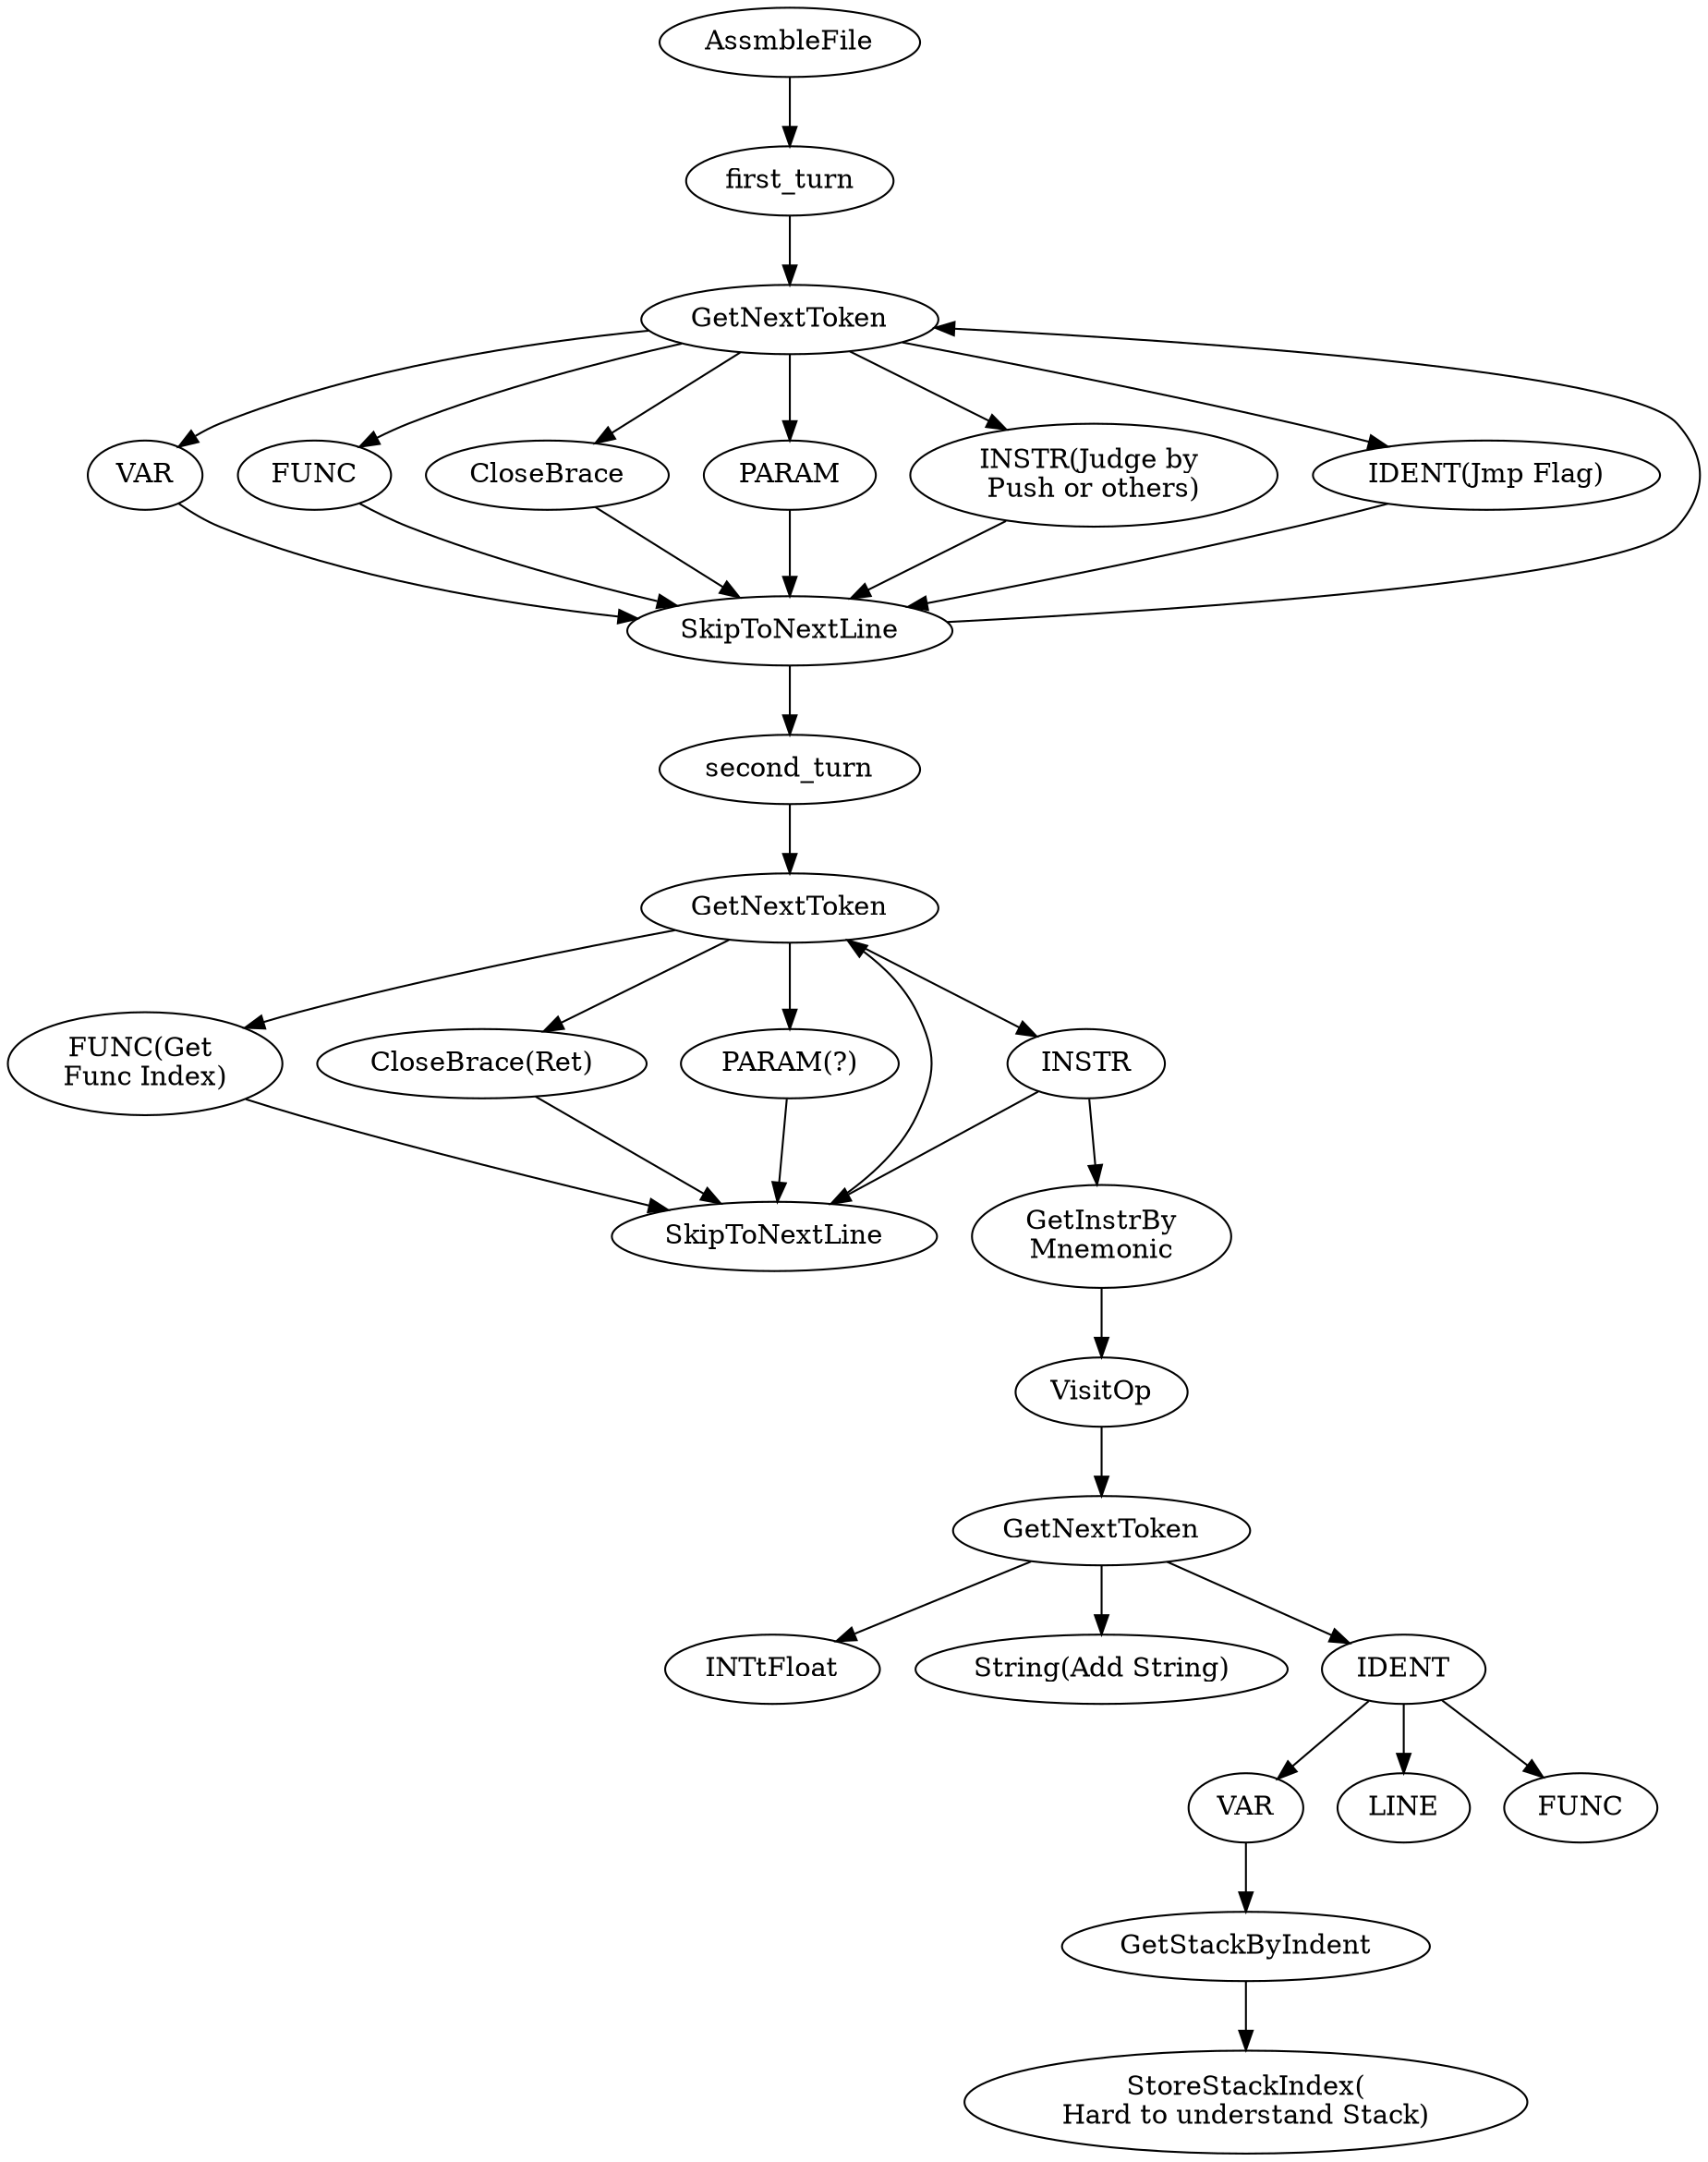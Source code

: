 digraph G{
	node1[label="AssmbleFile"];
	node4[label="first_turn"];
	node2[label="GetNextToken"];
	node21[label="VAR"];
	node22[label="FUNC"];
	node23[label="CloseBrace"];
	node24[label="PARAM"];
	node25[label="INSTR(Judge by \nPush or others)"];
	node26[label="IDENT(Jmp Flag)"];
	node1->node4->node2;
	node2->{node21;node22;node23;node24;node25;node26};
	node3[label="SkipToNextLine"];
	{node21;node22;node23;node24;node25;node26}->node3->node2;
	node5[label="second_turn"];
	node3->node5;
	node6[label="GetNextToken"];
	node5->node6;
	node61[label="FUNC(Get \nFunc Index)"];
	node62[label="CloseBrace(Ret)"];
	node63[label="PARAM(?)"];
	node64[label="INSTR"];
	node641[label="GetInstrBy\nMnemonic"];
	node642[label="VisitOp"];
	node643[label="GetNextToken"];
	node644[label="INT\tFloat"];
	node645[label="String(Add String)"];
	node646[label="IDENT"];
	node64->node641->node642->node643->{node644;node645;node646};
	node6->{node61;node62;node63;node64};
	node7[label="SkipToNextLine"];
	{node61;node62;node63;node64}->node7->node6;
	node6461[label="VAR"];
	node6462[label="LINE"];
	node6463[label="FUNC"];
	node646->{node6461;node6462;node6463};
	node64611[label="GetStackByIndent"];
	node64612[label="StoreStackIndex(\nHard to understand Stack)"];
	node6461->node64611->node64612;
}